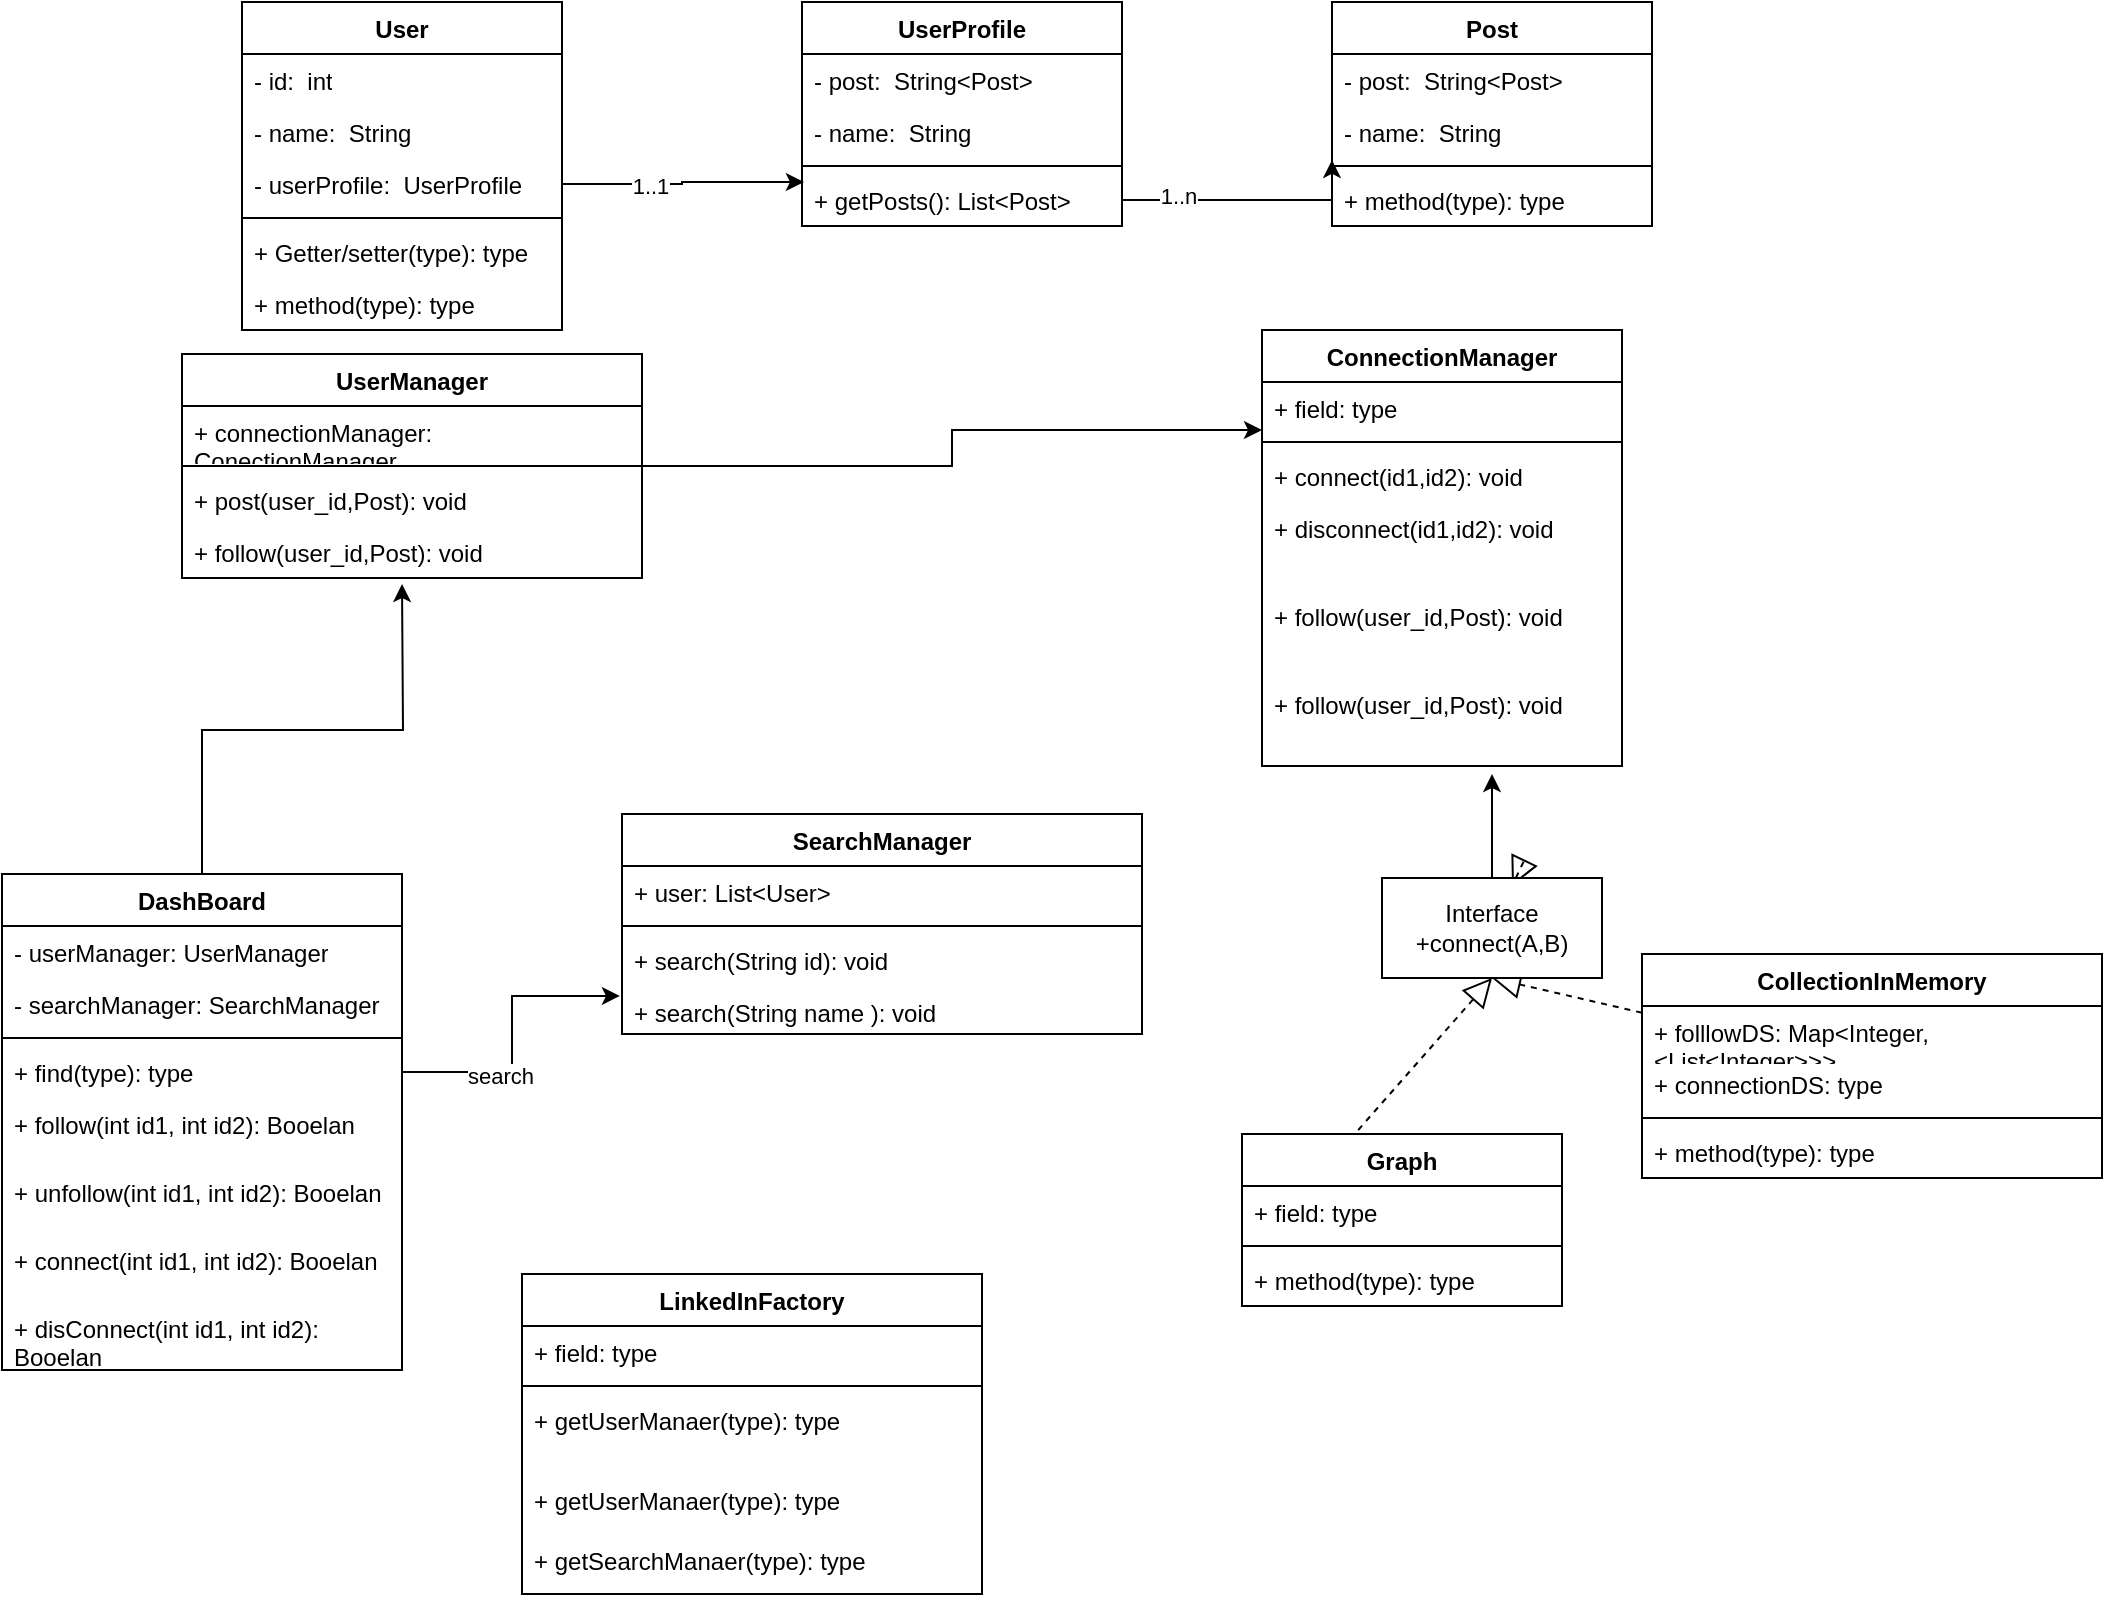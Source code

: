 <mxfile version="21.6.2" type="device">
  <diagram name="Page-1" id="8n26SHcp1tD96Z92OhaW">
    <mxGraphModel dx="1395" dy="779" grid="1" gridSize="10" guides="1" tooltips="1" connect="1" arrows="1" fold="1" page="1" pageScale="1" pageWidth="850" pageHeight="1100" math="0" shadow="0">
      <root>
        <mxCell id="0" />
        <mxCell id="1" parent="0" />
        <mxCell id="GglrJHkcZrrZgV66Q3eJ-2" value="UserProfile" style="swimlane;fontStyle=1;align=center;verticalAlign=top;childLayout=stackLayout;horizontal=1;startSize=26;horizontalStack=0;resizeParent=1;resizeParentMax=0;resizeLast=0;collapsible=1;marginBottom=0;whiteSpace=wrap;html=1;" vertex="1" parent="1">
          <mxGeometry x="430" y="74" width="160" height="112" as="geometry" />
        </mxCell>
        <mxCell id="GglrJHkcZrrZgV66Q3eJ-3" value="- post:&amp;nbsp; String&amp;lt;Post&amp;gt;" style="text;strokeColor=none;fillColor=none;align=left;verticalAlign=top;spacingLeft=4;spacingRight=4;overflow=hidden;rotatable=0;points=[[0,0.5],[1,0.5]];portConstraint=eastwest;whiteSpace=wrap;html=1;" vertex="1" parent="GglrJHkcZrrZgV66Q3eJ-2">
          <mxGeometry y="26" width="160" height="26" as="geometry" />
        </mxCell>
        <mxCell id="GglrJHkcZrrZgV66Q3eJ-6" value="- name:&amp;nbsp; String" style="text;strokeColor=none;fillColor=none;align=left;verticalAlign=top;spacingLeft=4;spacingRight=4;overflow=hidden;rotatable=0;points=[[0,0.5],[1,0.5]];portConstraint=eastwest;whiteSpace=wrap;html=1;" vertex="1" parent="GglrJHkcZrrZgV66Q3eJ-2">
          <mxGeometry y="52" width="160" height="26" as="geometry" />
        </mxCell>
        <mxCell id="GglrJHkcZrrZgV66Q3eJ-4" value="" style="line;strokeWidth=1;fillColor=none;align=left;verticalAlign=middle;spacingTop=-1;spacingLeft=3;spacingRight=3;rotatable=0;labelPosition=right;points=[];portConstraint=eastwest;strokeColor=inherit;" vertex="1" parent="GglrJHkcZrrZgV66Q3eJ-2">
          <mxGeometry y="78" width="160" height="8" as="geometry" />
        </mxCell>
        <mxCell id="GglrJHkcZrrZgV66Q3eJ-5" value="+ getPosts(): List&amp;lt;Post&amp;gt;" style="text;strokeColor=none;fillColor=none;align=left;verticalAlign=top;spacingLeft=4;spacingRight=4;overflow=hidden;rotatable=0;points=[[0,0.5],[1,0.5]];portConstraint=eastwest;whiteSpace=wrap;html=1;" vertex="1" parent="GglrJHkcZrrZgV66Q3eJ-2">
          <mxGeometry y="86" width="160" height="26" as="geometry" />
        </mxCell>
        <mxCell id="GglrJHkcZrrZgV66Q3eJ-7" value="User" style="swimlane;fontStyle=1;align=center;verticalAlign=top;childLayout=stackLayout;horizontal=1;startSize=26;horizontalStack=0;resizeParent=1;resizeParentMax=0;resizeLast=0;collapsible=1;marginBottom=0;whiteSpace=wrap;html=1;" vertex="1" parent="1">
          <mxGeometry x="150" y="74" width="160" height="164" as="geometry" />
        </mxCell>
        <mxCell id="GglrJHkcZrrZgV66Q3eJ-8" value="- id:&amp;nbsp; int" style="text;strokeColor=none;fillColor=none;align=left;verticalAlign=top;spacingLeft=4;spacingRight=4;overflow=hidden;rotatable=0;points=[[0,0.5],[1,0.5]];portConstraint=eastwest;whiteSpace=wrap;html=1;" vertex="1" parent="GglrJHkcZrrZgV66Q3eJ-7">
          <mxGeometry y="26" width="160" height="26" as="geometry" />
        </mxCell>
        <mxCell id="GglrJHkcZrrZgV66Q3eJ-19" value="- name:&amp;nbsp; String" style="text;strokeColor=none;fillColor=none;align=left;verticalAlign=top;spacingLeft=4;spacingRight=4;overflow=hidden;rotatable=0;points=[[0,0.5],[1,0.5]];portConstraint=eastwest;whiteSpace=wrap;html=1;" vertex="1" parent="GglrJHkcZrrZgV66Q3eJ-7">
          <mxGeometry y="52" width="160" height="26" as="geometry" />
        </mxCell>
        <mxCell id="GglrJHkcZrrZgV66Q3eJ-9" value="- userProfile:&amp;nbsp; UserProfile" style="text;strokeColor=none;fillColor=none;align=left;verticalAlign=top;spacingLeft=4;spacingRight=4;overflow=hidden;rotatable=0;points=[[0,0.5],[1,0.5]];portConstraint=eastwest;whiteSpace=wrap;html=1;" vertex="1" parent="GglrJHkcZrrZgV66Q3eJ-7">
          <mxGeometry y="78" width="160" height="26" as="geometry" />
        </mxCell>
        <mxCell id="GglrJHkcZrrZgV66Q3eJ-10" value="" style="line;strokeWidth=1;fillColor=none;align=left;verticalAlign=middle;spacingTop=-1;spacingLeft=3;spacingRight=3;rotatable=0;labelPosition=right;points=[];portConstraint=eastwest;strokeColor=inherit;" vertex="1" parent="GglrJHkcZrrZgV66Q3eJ-7">
          <mxGeometry y="104" width="160" height="8" as="geometry" />
        </mxCell>
        <mxCell id="GglrJHkcZrrZgV66Q3eJ-18" value="+ Getter/setter(type): type" style="text;strokeColor=none;fillColor=none;align=left;verticalAlign=top;spacingLeft=4;spacingRight=4;overflow=hidden;rotatable=0;points=[[0,0.5],[1,0.5]];portConstraint=eastwest;whiteSpace=wrap;html=1;" vertex="1" parent="GglrJHkcZrrZgV66Q3eJ-7">
          <mxGeometry y="112" width="160" height="26" as="geometry" />
        </mxCell>
        <mxCell id="GglrJHkcZrrZgV66Q3eJ-11" value="+ method(type): type" style="text;strokeColor=none;fillColor=none;align=left;verticalAlign=top;spacingLeft=4;spacingRight=4;overflow=hidden;rotatable=0;points=[[0,0.5],[1,0.5]];portConstraint=eastwest;whiteSpace=wrap;html=1;" vertex="1" parent="GglrJHkcZrrZgV66Q3eJ-7">
          <mxGeometry y="138" width="160" height="26" as="geometry" />
        </mxCell>
        <mxCell id="GglrJHkcZrrZgV66Q3eJ-13" value="Post" style="swimlane;fontStyle=1;align=center;verticalAlign=top;childLayout=stackLayout;horizontal=1;startSize=26;horizontalStack=0;resizeParent=1;resizeParentMax=0;resizeLast=0;collapsible=1;marginBottom=0;whiteSpace=wrap;html=1;" vertex="1" parent="1">
          <mxGeometry x="695" y="74" width="160" height="112" as="geometry" />
        </mxCell>
        <mxCell id="GglrJHkcZrrZgV66Q3eJ-14" value="- post:&amp;nbsp; String&amp;lt;Post&amp;gt;" style="text;strokeColor=none;fillColor=none;align=left;verticalAlign=top;spacingLeft=4;spacingRight=4;overflow=hidden;rotatable=0;points=[[0,0.5],[1,0.5]];portConstraint=eastwest;whiteSpace=wrap;html=1;" vertex="1" parent="GglrJHkcZrrZgV66Q3eJ-13">
          <mxGeometry y="26" width="160" height="26" as="geometry" />
        </mxCell>
        <mxCell id="GglrJHkcZrrZgV66Q3eJ-15" value="- name:&amp;nbsp; String" style="text;strokeColor=none;fillColor=none;align=left;verticalAlign=top;spacingLeft=4;spacingRight=4;overflow=hidden;rotatable=0;points=[[0,0.5],[1,0.5]];portConstraint=eastwest;whiteSpace=wrap;html=1;" vertex="1" parent="GglrJHkcZrrZgV66Q3eJ-13">
          <mxGeometry y="52" width="160" height="26" as="geometry" />
        </mxCell>
        <mxCell id="GglrJHkcZrrZgV66Q3eJ-16" value="" style="line;strokeWidth=1;fillColor=none;align=left;verticalAlign=middle;spacingTop=-1;spacingLeft=3;spacingRight=3;rotatable=0;labelPosition=right;points=[];portConstraint=eastwest;strokeColor=inherit;" vertex="1" parent="GglrJHkcZrrZgV66Q3eJ-13">
          <mxGeometry y="78" width="160" height="8" as="geometry" />
        </mxCell>
        <mxCell id="GglrJHkcZrrZgV66Q3eJ-17" value="+ method(type): type" style="text;strokeColor=none;fillColor=none;align=left;verticalAlign=top;spacingLeft=4;spacingRight=4;overflow=hidden;rotatable=0;points=[[0,0.5],[1,0.5]];portConstraint=eastwest;whiteSpace=wrap;html=1;" vertex="1" parent="GglrJHkcZrrZgV66Q3eJ-13">
          <mxGeometry y="86" width="160" height="26" as="geometry" />
        </mxCell>
        <mxCell id="GglrJHkcZrrZgV66Q3eJ-72" style="edgeStyle=orthogonalEdgeStyle;rounded=0;orthogonalLoop=1;jettySize=auto;html=1;entryX=0;entryY=0.923;entryDx=0;entryDy=0;entryPerimeter=0;" edge="1" parent="1" source="GglrJHkcZrrZgV66Q3eJ-20" target="GglrJHkcZrrZgV66Q3eJ-29">
          <mxGeometry relative="1" as="geometry" />
        </mxCell>
        <mxCell id="GglrJHkcZrrZgV66Q3eJ-20" value="UserManager" style="swimlane;fontStyle=1;align=center;verticalAlign=top;childLayout=stackLayout;horizontal=1;startSize=26;horizontalStack=0;resizeParent=1;resizeParentMax=0;resizeLast=0;collapsible=1;marginBottom=0;whiteSpace=wrap;html=1;" vertex="1" parent="1">
          <mxGeometry x="120" y="250" width="230" height="112" as="geometry" />
        </mxCell>
        <mxCell id="GglrJHkcZrrZgV66Q3eJ-21" value="+ connectionManager: ConectionManager" style="text;strokeColor=none;fillColor=none;align=left;verticalAlign=top;spacingLeft=4;spacingRight=4;overflow=hidden;rotatable=0;points=[[0,0.5],[1,0.5]];portConstraint=eastwest;whiteSpace=wrap;html=1;" vertex="1" parent="GglrJHkcZrrZgV66Q3eJ-20">
          <mxGeometry y="26" width="230" height="26" as="geometry" />
        </mxCell>
        <mxCell id="GglrJHkcZrrZgV66Q3eJ-22" value="" style="line;strokeWidth=1;fillColor=none;align=left;verticalAlign=middle;spacingTop=-1;spacingLeft=3;spacingRight=3;rotatable=0;labelPosition=right;points=[];portConstraint=eastwest;strokeColor=inherit;" vertex="1" parent="GglrJHkcZrrZgV66Q3eJ-20">
          <mxGeometry y="52" width="230" height="8" as="geometry" />
        </mxCell>
        <mxCell id="GglrJHkcZrrZgV66Q3eJ-34" value="+ post(user_id,Post): void" style="text;strokeColor=none;fillColor=none;align=left;verticalAlign=top;spacingLeft=4;spacingRight=4;overflow=hidden;rotatable=0;points=[[0,0.5],[1,0.5]];portConstraint=eastwest;whiteSpace=wrap;html=1;" vertex="1" parent="GglrJHkcZrrZgV66Q3eJ-20">
          <mxGeometry y="60" width="230" height="26" as="geometry" />
        </mxCell>
        <mxCell id="GglrJHkcZrrZgV66Q3eJ-23" value="+ follow(user_id,Post): void" style="text;strokeColor=none;fillColor=none;align=left;verticalAlign=top;spacingLeft=4;spacingRight=4;overflow=hidden;rotatable=0;points=[[0,0.5],[1,0.5]];portConstraint=eastwest;whiteSpace=wrap;html=1;" vertex="1" parent="GglrJHkcZrrZgV66Q3eJ-20">
          <mxGeometry y="86" width="230" height="26" as="geometry" />
        </mxCell>
        <mxCell id="GglrJHkcZrrZgV66Q3eJ-24" value="SearchManager" style="swimlane;fontStyle=1;align=center;verticalAlign=top;childLayout=stackLayout;horizontal=1;startSize=26;horizontalStack=0;resizeParent=1;resizeParentMax=0;resizeLast=0;collapsible=1;marginBottom=0;whiteSpace=wrap;html=1;" vertex="1" parent="1">
          <mxGeometry x="340" y="480" width="260" height="110" as="geometry" />
        </mxCell>
        <mxCell id="GglrJHkcZrrZgV66Q3eJ-25" value="+ user: List&amp;lt;User&amp;gt;" style="text;strokeColor=none;fillColor=none;align=left;verticalAlign=top;spacingLeft=4;spacingRight=4;overflow=hidden;rotatable=0;points=[[0,0.5],[1,0.5]];portConstraint=eastwest;whiteSpace=wrap;html=1;" vertex="1" parent="GglrJHkcZrrZgV66Q3eJ-24">
          <mxGeometry y="26" width="260" height="26" as="geometry" />
        </mxCell>
        <mxCell id="GglrJHkcZrrZgV66Q3eJ-26" value="" style="line;strokeWidth=1;fillColor=none;align=left;verticalAlign=middle;spacingTop=-1;spacingLeft=3;spacingRight=3;rotatable=0;labelPosition=right;points=[];portConstraint=eastwest;strokeColor=inherit;" vertex="1" parent="GglrJHkcZrrZgV66Q3eJ-24">
          <mxGeometry y="52" width="260" height="8" as="geometry" />
        </mxCell>
        <mxCell id="GglrJHkcZrrZgV66Q3eJ-27" value="+ search(String id): void" style="text;strokeColor=none;fillColor=none;align=left;verticalAlign=top;spacingLeft=4;spacingRight=4;overflow=hidden;rotatable=0;points=[[0,0.5],[1,0.5]];portConstraint=eastwest;whiteSpace=wrap;html=1;" vertex="1" parent="GglrJHkcZrrZgV66Q3eJ-24">
          <mxGeometry y="60" width="260" height="26" as="geometry" />
        </mxCell>
        <mxCell id="GglrJHkcZrrZgV66Q3eJ-37" value="+ search(String name ): void" style="text;strokeColor=none;fillColor=none;align=left;verticalAlign=top;spacingLeft=4;spacingRight=4;overflow=hidden;rotatable=0;points=[[0,0.5],[1,0.5]];portConstraint=eastwest;whiteSpace=wrap;html=1;" vertex="1" parent="GglrJHkcZrrZgV66Q3eJ-24">
          <mxGeometry y="86" width="260" height="24" as="geometry" />
        </mxCell>
        <mxCell id="GglrJHkcZrrZgV66Q3eJ-28" value="ConnectionManager" style="swimlane;fontStyle=1;align=center;verticalAlign=top;childLayout=stackLayout;horizontal=1;startSize=26;horizontalStack=0;resizeParent=1;resizeParentMax=0;resizeLast=0;collapsible=1;marginBottom=0;whiteSpace=wrap;html=1;" vertex="1" parent="1">
          <mxGeometry x="660" y="238" width="180" height="218" as="geometry" />
        </mxCell>
        <mxCell id="GglrJHkcZrrZgV66Q3eJ-29" value="+ field: type" style="text;strokeColor=none;fillColor=none;align=left;verticalAlign=top;spacingLeft=4;spacingRight=4;overflow=hidden;rotatable=0;points=[[0,0.5],[1,0.5]];portConstraint=eastwest;whiteSpace=wrap;html=1;" vertex="1" parent="GglrJHkcZrrZgV66Q3eJ-28">
          <mxGeometry y="26" width="180" height="26" as="geometry" />
        </mxCell>
        <mxCell id="GglrJHkcZrrZgV66Q3eJ-30" value="" style="line;strokeWidth=1;fillColor=none;align=left;verticalAlign=middle;spacingTop=-1;spacingLeft=3;spacingRight=3;rotatable=0;labelPosition=right;points=[];portConstraint=eastwest;strokeColor=inherit;" vertex="1" parent="GglrJHkcZrrZgV66Q3eJ-28">
          <mxGeometry y="52" width="180" height="8" as="geometry" />
        </mxCell>
        <mxCell id="GglrJHkcZrrZgV66Q3eJ-31" value="+ connect(id1,id2): void" style="text;strokeColor=none;fillColor=none;align=left;verticalAlign=top;spacingLeft=4;spacingRight=4;overflow=hidden;rotatable=0;points=[[0,0.5],[1,0.5]];portConstraint=eastwest;whiteSpace=wrap;html=1;" vertex="1" parent="GglrJHkcZrrZgV66Q3eJ-28">
          <mxGeometry y="60" width="180" height="26" as="geometry" />
        </mxCell>
        <mxCell id="GglrJHkcZrrZgV66Q3eJ-73" value="+ disconnect(id1,id2): void" style="text;strokeColor=none;fillColor=none;align=left;verticalAlign=top;spacingLeft=4;spacingRight=4;overflow=hidden;rotatable=0;points=[[0,0.5],[1,0.5]];portConstraint=eastwest;whiteSpace=wrap;html=1;" vertex="1" parent="GglrJHkcZrrZgV66Q3eJ-28">
          <mxGeometry y="86" width="180" height="44" as="geometry" />
        </mxCell>
        <mxCell id="GglrJHkcZrrZgV66Q3eJ-83" value="+ follow(user_id,Post): void" style="text;strokeColor=none;fillColor=none;align=left;verticalAlign=top;spacingLeft=4;spacingRight=4;overflow=hidden;rotatable=0;points=[[0,0.5],[1,0.5]];portConstraint=eastwest;whiteSpace=wrap;html=1;" vertex="1" parent="GglrJHkcZrrZgV66Q3eJ-28">
          <mxGeometry y="130" width="180" height="44" as="geometry" />
        </mxCell>
        <mxCell id="GglrJHkcZrrZgV66Q3eJ-77" value="+ follow(user_id,Post): void" style="text;strokeColor=none;fillColor=none;align=left;verticalAlign=top;spacingLeft=4;spacingRight=4;overflow=hidden;rotatable=0;points=[[0,0.5],[1,0.5]];portConstraint=eastwest;whiteSpace=wrap;html=1;" vertex="1" parent="GglrJHkcZrrZgV66Q3eJ-28">
          <mxGeometry y="174" width="180" height="44" as="geometry" />
        </mxCell>
        <mxCell id="GglrJHkcZrrZgV66Q3eJ-70" style="edgeStyle=orthogonalEdgeStyle;rounded=0;orthogonalLoop=1;jettySize=auto;html=1;" edge="1" parent="1" source="GglrJHkcZrrZgV66Q3eJ-39">
          <mxGeometry relative="1" as="geometry">
            <mxPoint x="230" y="365" as="targetPoint" />
          </mxGeometry>
        </mxCell>
        <mxCell id="GglrJHkcZrrZgV66Q3eJ-39" value="DashBoard" style="swimlane;fontStyle=1;align=center;verticalAlign=top;childLayout=stackLayout;horizontal=1;startSize=26;horizontalStack=0;resizeParent=1;resizeParentMax=0;resizeLast=0;collapsible=1;marginBottom=0;whiteSpace=wrap;html=1;" vertex="1" parent="1">
          <mxGeometry x="30" y="510" width="200" height="248" as="geometry" />
        </mxCell>
        <mxCell id="GglrJHkcZrrZgV66Q3eJ-45" value="- userManager: UserManager" style="text;strokeColor=none;fillColor=none;align=left;verticalAlign=top;spacingLeft=4;spacingRight=4;overflow=hidden;rotatable=0;points=[[0,0.5],[1,0.5]];portConstraint=eastwest;whiteSpace=wrap;html=1;" vertex="1" parent="GglrJHkcZrrZgV66Q3eJ-39">
          <mxGeometry y="26" width="200" height="26" as="geometry" />
        </mxCell>
        <mxCell id="GglrJHkcZrrZgV66Q3eJ-40" value="- searchManager: SearchManager" style="text;strokeColor=none;fillColor=none;align=left;verticalAlign=top;spacingLeft=4;spacingRight=4;overflow=hidden;rotatable=0;points=[[0,0.5],[1,0.5]];portConstraint=eastwest;whiteSpace=wrap;html=1;" vertex="1" parent="GglrJHkcZrrZgV66Q3eJ-39">
          <mxGeometry y="52" width="200" height="26" as="geometry" />
        </mxCell>
        <mxCell id="GglrJHkcZrrZgV66Q3eJ-41" value="" style="line;strokeWidth=1;fillColor=none;align=left;verticalAlign=middle;spacingTop=-1;spacingLeft=3;spacingRight=3;rotatable=0;labelPosition=right;points=[];portConstraint=eastwest;strokeColor=inherit;" vertex="1" parent="GglrJHkcZrrZgV66Q3eJ-39">
          <mxGeometry y="78" width="200" height="8" as="geometry" />
        </mxCell>
        <mxCell id="GglrJHkcZrrZgV66Q3eJ-43" value="+ find(type): type" style="text;strokeColor=none;fillColor=none;align=left;verticalAlign=top;spacingLeft=4;spacingRight=4;overflow=hidden;rotatable=0;points=[[0,0.5],[1,0.5]];portConstraint=eastwest;whiteSpace=wrap;html=1;" vertex="1" parent="GglrJHkcZrrZgV66Q3eJ-39">
          <mxGeometry y="86" width="200" height="26" as="geometry" />
        </mxCell>
        <mxCell id="GglrJHkcZrrZgV66Q3eJ-74" value="+ follow(int id1, int id2): Booelan" style="text;strokeColor=none;fillColor=none;align=left;verticalAlign=top;spacingLeft=4;spacingRight=4;overflow=hidden;rotatable=0;points=[[0,0.5],[1,0.5]];portConstraint=eastwest;whiteSpace=wrap;html=1;" vertex="1" parent="GglrJHkcZrrZgV66Q3eJ-39">
          <mxGeometry y="112" width="200" height="34" as="geometry" />
        </mxCell>
        <mxCell id="GglrJHkcZrrZgV66Q3eJ-75" value="+ unfollow(int id1, int id2): Booelan" style="text;strokeColor=none;fillColor=none;align=left;verticalAlign=top;spacingLeft=4;spacingRight=4;overflow=hidden;rotatable=0;points=[[0,0.5],[1,0.5]];portConstraint=eastwest;whiteSpace=wrap;html=1;" vertex="1" parent="GglrJHkcZrrZgV66Q3eJ-39">
          <mxGeometry y="146" width="200" height="34" as="geometry" />
        </mxCell>
        <mxCell id="GglrJHkcZrrZgV66Q3eJ-76" value="+ connect(int id1, int id2): Booelan" style="text;strokeColor=none;fillColor=none;align=left;verticalAlign=top;spacingLeft=4;spacingRight=4;overflow=hidden;rotatable=0;points=[[0,0.5],[1,0.5]];portConstraint=eastwest;whiteSpace=wrap;html=1;" vertex="1" parent="GglrJHkcZrrZgV66Q3eJ-39">
          <mxGeometry y="180" width="200" height="34" as="geometry" />
        </mxCell>
        <mxCell id="GglrJHkcZrrZgV66Q3eJ-44" value="+ disConnect(int id1, int id2): Booelan" style="text;strokeColor=none;fillColor=none;align=left;verticalAlign=top;spacingLeft=4;spacingRight=4;overflow=hidden;rotatable=0;points=[[0,0.5],[1,0.5]];portConstraint=eastwest;whiteSpace=wrap;html=1;" vertex="1" parent="GglrJHkcZrrZgV66Q3eJ-39">
          <mxGeometry y="214" width="200" height="34" as="geometry" />
        </mxCell>
        <mxCell id="GglrJHkcZrrZgV66Q3eJ-46" value="LinkedInFactory" style="swimlane;fontStyle=1;align=center;verticalAlign=top;childLayout=stackLayout;horizontal=1;startSize=26;horizontalStack=0;resizeParent=1;resizeParentMax=0;resizeLast=0;collapsible=1;marginBottom=0;whiteSpace=wrap;html=1;" vertex="1" parent="1">
          <mxGeometry x="290" y="710" width="230" height="160" as="geometry" />
        </mxCell>
        <mxCell id="GglrJHkcZrrZgV66Q3eJ-47" value="+ field: type" style="text;strokeColor=none;fillColor=none;align=left;verticalAlign=top;spacingLeft=4;spacingRight=4;overflow=hidden;rotatable=0;points=[[0,0.5],[1,0.5]];portConstraint=eastwest;whiteSpace=wrap;html=1;" vertex="1" parent="GglrJHkcZrrZgV66Q3eJ-46">
          <mxGeometry y="26" width="230" height="26" as="geometry" />
        </mxCell>
        <mxCell id="GglrJHkcZrrZgV66Q3eJ-48" value="" style="line;strokeWidth=1;fillColor=none;align=left;verticalAlign=middle;spacingTop=-1;spacingLeft=3;spacingRight=3;rotatable=0;labelPosition=right;points=[];portConstraint=eastwest;strokeColor=inherit;" vertex="1" parent="GglrJHkcZrrZgV66Q3eJ-46">
          <mxGeometry y="52" width="230" height="8" as="geometry" />
        </mxCell>
        <mxCell id="GglrJHkcZrrZgV66Q3eJ-50" value="+ getUserManaer(type): type" style="text;strokeColor=none;fillColor=none;align=left;verticalAlign=top;spacingLeft=4;spacingRight=4;overflow=hidden;rotatable=0;points=[[0,0.5],[1,0.5]];portConstraint=eastwest;whiteSpace=wrap;html=1;" vertex="1" parent="GglrJHkcZrrZgV66Q3eJ-46">
          <mxGeometry y="60" width="230" height="40" as="geometry" />
        </mxCell>
        <mxCell id="GglrJHkcZrrZgV66Q3eJ-49" value="+ getUserManaer(type): type" style="text;strokeColor=none;fillColor=none;align=left;verticalAlign=top;spacingLeft=4;spacingRight=4;overflow=hidden;rotatable=0;points=[[0,0.5],[1,0.5]];portConstraint=eastwest;whiteSpace=wrap;html=1;" vertex="1" parent="GglrJHkcZrrZgV66Q3eJ-46">
          <mxGeometry y="100" width="230" height="30" as="geometry" />
        </mxCell>
        <mxCell id="GglrJHkcZrrZgV66Q3eJ-51" value="+ getSearchManaer(type): type" style="text;strokeColor=none;fillColor=none;align=left;verticalAlign=top;spacingLeft=4;spacingRight=4;overflow=hidden;rotatable=0;points=[[0,0.5],[1,0.5]];portConstraint=eastwest;whiteSpace=wrap;html=1;" vertex="1" parent="GglrJHkcZrrZgV66Q3eJ-46">
          <mxGeometry y="130" width="230" height="30" as="geometry" />
        </mxCell>
        <mxCell id="GglrJHkcZrrZgV66Q3eJ-53" value="Graph" style="swimlane;fontStyle=1;align=center;verticalAlign=top;childLayout=stackLayout;horizontal=1;startSize=26;horizontalStack=0;resizeParent=1;resizeParentMax=0;resizeLast=0;collapsible=1;marginBottom=0;whiteSpace=wrap;html=1;" vertex="1" parent="1">
          <mxGeometry x="650" y="640" width="160" height="86" as="geometry" />
        </mxCell>
        <mxCell id="GglrJHkcZrrZgV66Q3eJ-54" value="+ field: type" style="text;strokeColor=none;fillColor=none;align=left;verticalAlign=top;spacingLeft=4;spacingRight=4;overflow=hidden;rotatable=0;points=[[0,0.5],[1,0.5]];portConstraint=eastwest;whiteSpace=wrap;html=1;" vertex="1" parent="GglrJHkcZrrZgV66Q3eJ-53">
          <mxGeometry y="26" width="160" height="26" as="geometry" />
        </mxCell>
        <mxCell id="GglrJHkcZrrZgV66Q3eJ-55" value="" style="line;strokeWidth=1;fillColor=none;align=left;verticalAlign=middle;spacingTop=-1;spacingLeft=3;spacingRight=3;rotatable=0;labelPosition=right;points=[];portConstraint=eastwest;strokeColor=inherit;" vertex="1" parent="GglrJHkcZrrZgV66Q3eJ-53">
          <mxGeometry y="52" width="160" height="8" as="geometry" />
        </mxCell>
        <mxCell id="GglrJHkcZrrZgV66Q3eJ-56" value="+ method(type): type" style="text;strokeColor=none;fillColor=none;align=left;verticalAlign=top;spacingLeft=4;spacingRight=4;overflow=hidden;rotatable=0;points=[[0,0.5],[1,0.5]];portConstraint=eastwest;whiteSpace=wrap;html=1;" vertex="1" parent="GglrJHkcZrrZgV66Q3eJ-53">
          <mxGeometry y="60" width="160" height="26" as="geometry" />
        </mxCell>
        <mxCell id="GglrJHkcZrrZgV66Q3eJ-57" value="CollectionInMemory" style="swimlane;fontStyle=1;align=center;verticalAlign=top;childLayout=stackLayout;horizontal=1;startSize=26;horizontalStack=0;resizeParent=1;resizeParentMax=0;resizeLast=0;collapsible=1;marginBottom=0;whiteSpace=wrap;html=1;" vertex="1" parent="1">
          <mxGeometry x="850" y="550" width="230" height="112" as="geometry" />
        </mxCell>
        <mxCell id="GglrJHkcZrrZgV66Q3eJ-58" value="+ folllowDS: Map&amp;lt;Integer,&amp;lt;List&amp;lt;Integer&amp;gt;&amp;gt;&amp;gt;" style="text;strokeColor=none;fillColor=none;align=left;verticalAlign=top;spacingLeft=4;spacingRight=4;overflow=hidden;rotatable=0;points=[[0,0.5],[1,0.5]];portConstraint=eastwest;whiteSpace=wrap;html=1;" vertex="1" parent="GglrJHkcZrrZgV66Q3eJ-57">
          <mxGeometry y="26" width="230" height="26" as="geometry" />
        </mxCell>
        <mxCell id="GglrJHkcZrrZgV66Q3eJ-78" value="+ connectionDS: type" style="text;strokeColor=none;fillColor=none;align=left;verticalAlign=top;spacingLeft=4;spacingRight=4;overflow=hidden;rotatable=0;points=[[0,0.5],[1,0.5]];portConstraint=eastwest;whiteSpace=wrap;html=1;" vertex="1" parent="GglrJHkcZrrZgV66Q3eJ-57">
          <mxGeometry y="52" width="230" height="26" as="geometry" />
        </mxCell>
        <mxCell id="GglrJHkcZrrZgV66Q3eJ-59" value="" style="line;strokeWidth=1;fillColor=none;align=left;verticalAlign=middle;spacingTop=-1;spacingLeft=3;spacingRight=3;rotatable=0;labelPosition=right;points=[];portConstraint=eastwest;strokeColor=inherit;" vertex="1" parent="GglrJHkcZrrZgV66Q3eJ-57">
          <mxGeometry y="78" width="230" height="8" as="geometry" />
        </mxCell>
        <mxCell id="GglrJHkcZrrZgV66Q3eJ-60" value="+ method(type): type" style="text;strokeColor=none;fillColor=none;align=left;verticalAlign=top;spacingLeft=4;spacingRight=4;overflow=hidden;rotatable=0;points=[[0,0.5],[1,0.5]];portConstraint=eastwest;whiteSpace=wrap;html=1;" vertex="1" parent="GglrJHkcZrrZgV66Q3eJ-57">
          <mxGeometry y="86" width="230" height="26" as="geometry" />
        </mxCell>
        <mxCell id="GglrJHkcZrrZgV66Q3eJ-63" style="edgeStyle=orthogonalEdgeStyle;rounded=0;orthogonalLoop=1;jettySize=auto;html=1;entryX=-0.004;entryY=0.208;entryDx=0;entryDy=0;entryPerimeter=0;" edge="1" parent="1" source="GglrJHkcZrrZgV66Q3eJ-43" target="GglrJHkcZrrZgV66Q3eJ-37">
          <mxGeometry relative="1" as="geometry" />
        </mxCell>
        <mxCell id="GglrJHkcZrrZgV66Q3eJ-65" value="search" style="edgeLabel;html=1;align=center;verticalAlign=middle;resizable=0;points=[];" vertex="1" connectable="0" parent="GglrJHkcZrrZgV66Q3eJ-63">
          <mxGeometry x="-0.333" y="-2" relative="1" as="geometry">
            <mxPoint as="offset" />
          </mxGeometry>
        </mxCell>
        <mxCell id="GglrJHkcZrrZgV66Q3eJ-66" style="edgeStyle=orthogonalEdgeStyle;rounded=0;orthogonalLoop=1;jettySize=auto;html=1;entryX=0.006;entryY=0.154;entryDx=0;entryDy=0;entryPerimeter=0;" edge="1" parent="1" source="GglrJHkcZrrZgV66Q3eJ-9" target="GglrJHkcZrrZgV66Q3eJ-5">
          <mxGeometry relative="1" as="geometry" />
        </mxCell>
        <mxCell id="GglrJHkcZrrZgV66Q3eJ-67" value="1..1" style="edgeLabel;html=1;align=center;verticalAlign=middle;resizable=0;points=[];" vertex="1" connectable="0" parent="GglrJHkcZrrZgV66Q3eJ-66">
          <mxGeometry x="-0.279" y="-1" relative="1" as="geometry">
            <mxPoint as="offset" />
          </mxGeometry>
        </mxCell>
        <mxCell id="GglrJHkcZrrZgV66Q3eJ-68" style="edgeStyle=orthogonalEdgeStyle;rounded=0;orthogonalLoop=1;jettySize=auto;html=1;entryX=0;entryY=1.038;entryDx=0;entryDy=0;entryPerimeter=0;" edge="1" parent="1" source="GglrJHkcZrrZgV66Q3eJ-5" target="GglrJHkcZrrZgV66Q3eJ-15">
          <mxGeometry relative="1" as="geometry" />
        </mxCell>
        <mxCell id="GglrJHkcZrrZgV66Q3eJ-69" value="1..n" style="edgeLabel;html=1;align=center;verticalAlign=middle;resizable=0;points=[];" vertex="1" connectable="0" parent="GglrJHkcZrrZgV66Q3eJ-68">
          <mxGeometry x="-0.552" y="2" relative="1" as="geometry">
            <mxPoint as="offset" />
          </mxGeometry>
        </mxCell>
        <mxCell id="GglrJHkcZrrZgV66Q3eJ-79" value="" style="endArrow=block;dashed=1;endFill=0;endSize=12;html=1;rounded=0;entryX=0.5;entryY=1;entryDx=0;entryDy=0;exitX=0.363;exitY=-0.023;exitDx=0;exitDy=0;exitPerimeter=0;" edge="1" parent="1" source="GglrJHkcZrrZgV66Q3eJ-53" target="GglrJHkcZrrZgV66Q3eJ-52">
          <mxGeometry width="160" relative="1" as="geometry">
            <mxPoint x="630" y="580" as="sourcePoint" />
            <mxPoint x="790" y="580" as="targetPoint" />
          </mxGeometry>
        </mxCell>
        <mxCell id="GglrJHkcZrrZgV66Q3eJ-80" value="" style="endArrow=block;dashed=1;endFill=0;endSize=12;html=1;rounded=0;entryX=0.5;entryY=1;entryDx=0;entryDy=0;" edge="1" parent="1" source="GglrJHkcZrrZgV66Q3eJ-52">
          <mxGeometry width="160" relative="1" as="geometry">
            <mxPoint x="718" y="648" as="sourcePoint" />
            <mxPoint x="785" y="516" as="targetPoint" />
          </mxGeometry>
        </mxCell>
        <mxCell id="GglrJHkcZrrZgV66Q3eJ-81" value="" style="endArrow=block;dashed=1;endFill=0;endSize=12;html=1;rounded=0;entryX=0.5;entryY=1;entryDx=0;entryDy=0;" edge="1" parent="1" source="GglrJHkcZrrZgV66Q3eJ-57" target="GglrJHkcZrrZgV66Q3eJ-52">
          <mxGeometry width="160" relative="1" as="geometry">
            <mxPoint x="853" y="550" as="sourcePoint" />
            <mxPoint x="785" y="516" as="targetPoint" />
          </mxGeometry>
        </mxCell>
        <mxCell id="GglrJHkcZrrZgV66Q3eJ-82" style="edgeStyle=orthogonalEdgeStyle;rounded=0;orthogonalLoop=1;jettySize=auto;html=1;" edge="1" parent="1" source="GglrJHkcZrrZgV66Q3eJ-52">
          <mxGeometry relative="1" as="geometry">
            <mxPoint x="775" y="460" as="targetPoint" />
          </mxGeometry>
        </mxCell>
        <mxCell id="GglrJHkcZrrZgV66Q3eJ-52" value="Interface &lt;br&gt;+connect(A,B)" style="html=1;whiteSpace=wrap;" vertex="1" parent="1">
          <mxGeometry x="720" y="512" width="110" height="50" as="geometry" />
        </mxCell>
      </root>
    </mxGraphModel>
  </diagram>
</mxfile>
